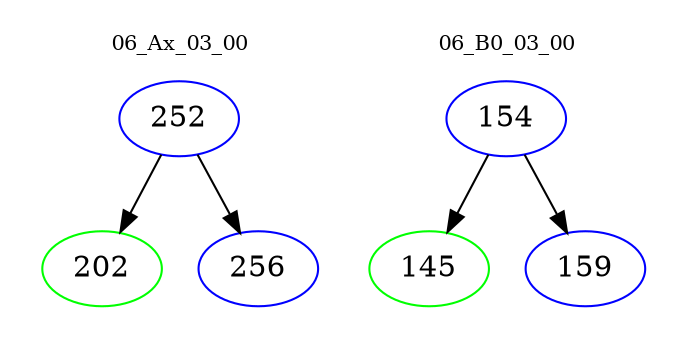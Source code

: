 digraph{
subgraph cluster_0 {
color = white
label = "06_Ax_03_00";
fontsize=10;
T0_252 [label="252", color="blue"]
T0_252 -> T0_202 [color="black"]
T0_202 [label="202", color="green"]
T0_252 -> T0_256 [color="black"]
T0_256 [label="256", color="blue"]
}
subgraph cluster_1 {
color = white
label = "06_B0_03_00";
fontsize=10;
T1_154 [label="154", color="blue"]
T1_154 -> T1_145 [color="black"]
T1_145 [label="145", color="green"]
T1_154 -> T1_159 [color="black"]
T1_159 [label="159", color="blue"]
}
}
